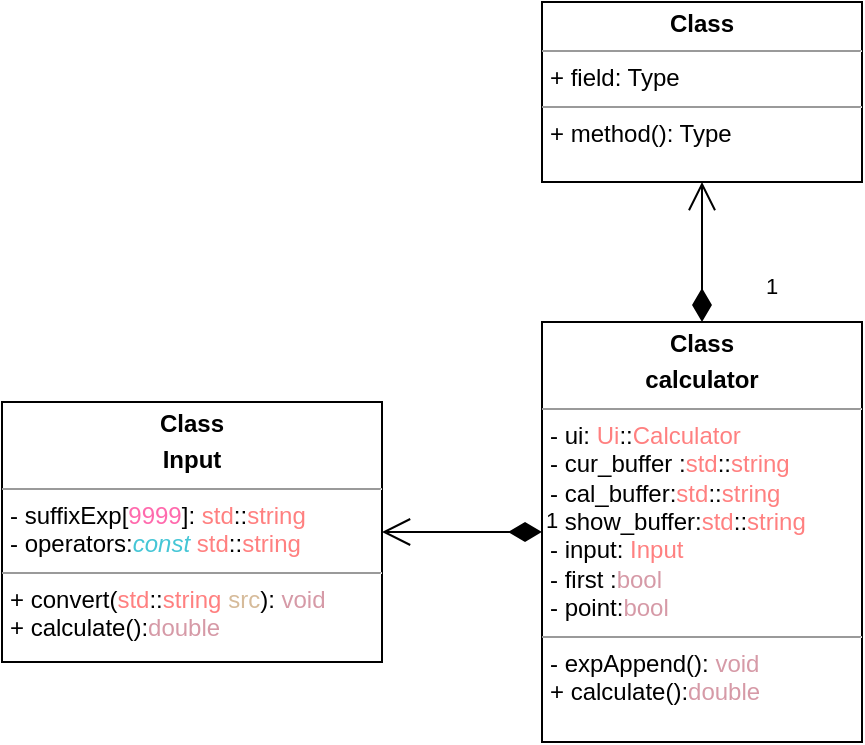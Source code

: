 <mxfile version="19.0.0" type="github">
  <diagram name="Page-1" id="c4acf3e9-155e-7222-9cf6-157b1a14988f">
    <mxGraphModel dx="687" dy="425" grid="1" gridSize="10" guides="1" tooltips="1" connect="1" arrows="1" fold="1" page="1" pageScale="1" pageWidth="850" pageHeight="1100" background="none" math="0" shadow="0">
      <root>
        <mxCell id="0" />
        <mxCell id="1" parent="0" />
        <mxCell id="6x6uG-pEpi2jYfn__AWn-2" value="&lt;p style=&quot;margin:0px;margin-top:4px;text-align:center;&quot;&gt;&lt;b&gt;Class&lt;/b&gt;&lt;/p&gt;&lt;p style=&quot;margin:0px;margin-top:4px;text-align:center;&quot;&gt;&lt;b&gt;calculator&lt;/b&gt;&lt;/p&gt;&lt;hr size=&quot;1&quot;&gt;&lt;p style=&quot;margin:0px;margin-left:4px;&quot;&gt;- ui:&amp;nbsp;&lt;span style=&quot;background-color: initial; color: rgb(255, 128, 128);&quot;&gt;Ui&lt;/span&gt;&lt;span style=&quot;background-color: initial;&quot;&gt;::&lt;/span&gt;&lt;span style=&quot;background-color: initial; color: rgb(255, 128, 128);&quot;&gt;Calculator&lt;/span&gt;&lt;/p&gt;&lt;p style=&quot;margin:0px;margin-left:4px;&quot;&gt;&lt;span style=&quot;background-color: initial;&quot;&gt;-&amp;nbsp;&lt;/span&gt;&lt;span style=&quot;background-color: initial;&quot;&gt;cur_buffer :&lt;/span&gt;&lt;span style=&quot;background-color: initial; color: rgb(255, 128, 128);&quot;&gt;std&lt;/span&gt;&lt;span style=&quot;background-color: initial;&quot;&gt;::&lt;/span&gt;&lt;span style=&quot;background-color: initial; color: rgb(255, 128, 128);&quot;&gt;string&lt;/span&gt;&lt;/p&gt;&lt;p style=&quot;margin:0px;margin-left:4px;&quot;&gt;&lt;span style=&quot;background-color: initial;&quot;&gt;-&amp;nbsp;&lt;/span&gt;&lt;span style=&quot;background-color: initial;&quot;&gt;cal_buffer&lt;/span&gt;&lt;span style=&quot;background-color: initial;&quot;&gt;:&lt;/span&gt;&lt;span style=&quot;background-color: initial; color: rgb(255, 128, 128);&quot;&gt;std&lt;/span&gt;&lt;span style=&quot;background-color: initial;&quot;&gt;::&lt;/span&gt;&lt;span style=&quot;background-color: initial; color: rgb(255, 128, 128);&quot;&gt;string&lt;/span&gt;&lt;/p&gt;&lt;p style=&quot;margin:0px;margin-left:4px;&quot;&gt;&lt;span style=&quot;background-color: initial;&quot;&gt;-&amp;nbsp;&lt;/span&gt;&lt;span style=&quot;background-color: initial;&quot;&gt;show_buffer&lt;/span&gt;&lt;span style=&quot;background-color: initial;&quot;&gt;:&lt;/span&gt;&lt;span style=&quot;background-color: initial; color: rgb(255, 128, 128);&quot;&gt;std&lt;/span&gt;&lt;span style=&quot;background-color: initial;&quot;&gt;::&lt;/span&gt;&lt;span style=&quot;background-color: initial; color: rgb(255, 128, 128);&quot;&gt;string&lt;/span&gt;&lt;/p&gt;&lt;p style=&quot;margin:0px;margin-left:4px;&quot;&gt;&lt;span style=&quot;background-color: initial;&quot;&gt;- input:&amp;nbsp;&lt;/span&gt;&lt;span style=&quot;color: rgb(255, 128, 128); background-color: initial;&quot;&gt;Input&lt;/span&gt;&lt;/p&gt;&lt;p style=&quot;margin:0px;margin-left:4px;&quot;&gt;- first :&lt;span style=&quot;color: rgb(214, 154, 167); background-color: initial;&quot;&gt;bool&lt;/span&gt;&lt;/p&gt;&lt;p style=&quot;margin:0px;margin-left:4px;&quot;&gt;&lt;span style=&quot;background-color: initial;&quot;&gt;- point:&lt;/span&gt;&lt;span style=&quot;color: rgb(214, 154, 167); background-color: initial;&quot;&gt;bool&lt;/span&gt;&lt;/p&gt;&lt;hr size=&quot;1&quot;&gt;&lt;p style=&quot;margin:0px;margin-left:4px;&quot;&gt;- expAppend():&amp;nbsp;&lt;span style=&quot;color: rgb(214, 154, 167); background-color: initial;&quot;&gt;void&lt;/span&gt;&lt;/p&gt;&lt;p style=&quot;margin:0px;margin-left:4px;&quot;&gt;+ calculate():&lt;span style=&quot;color: rgb(214, 154, 167); background-color: initial;&quot;&gt;double&lt;/span&gt;&lt;/p&gt;" style="verticalAlign=top;align=left;overflow=fill;fontSize=12;fontFamily=Helvetica;html=1;strokeColor=default;fillColor=default;" vertex="1" parent="1">
          <mxGeometry x="290" y="210" width="160" height="210" as="geometry" />
        </mxCell>
        <mxCell id="6x6uG-pEpi2jYfn__AWn-4" value="&lt;p style=&quot;margin:0px;margin-top:4px;text-align:center;&quot;&gt;&lt;b&gt;Class&lt;/b&gt;&lt;/p&gt;&lt;p style=&quot;margin:0px;margin-top:4px;text-align:center;&quot;&gt;&lt;b&gt;Input&lt;/b&gt;&lt;/p&gt;&lt;hr size=&quot;1&quot;&gt;&lt;p style=&quot;margin:0px;margin-left:4px;&quot;&gt;-&amp;nbsp;&lt;span style=&quot;background-color: initial;&quot;&gt;suffixExp[&lt;font color=&quot;#ff6aad&quot;&gt;9999&lt;/font&gt;&lt;/span&gt;&lt;span style=&quot;background-color: initial;&quot;&gt;]&lt;/span&gt;&lt;span style=&quot;background-color: initial;&quot;&gt;:&amp;nbsp;&lt;/span&gt;&lt;span style=&quot;background-color: initial; color: rgb(255, 128, 128);&quot;&gt;std&lt;/span&gt;&lt;span style=&quot;background-color: initial;&quot;&gt;::&lt;/span&gt;&lt;span style=&quot;background-color: initial; color: rgb(255, 128, 128);&quot;&gt;string&lt;/span&gt;&lt;/p&gt;&lt;p style=&quot;margin:0px;margin-left:4px;&quot;&gt;&lt;span style=&quot;background-color: initial;&quot;&gt;- operators:&lt;/span&gt;&lt;span style=&quot;background-color: initial; font-style: italic; color: rgb(69, 198, 214);&quot;&gt;const&lt;/span&gt;&lt;span style=&quot;background-color: initial; color: rgb(190, 192, 194);&quot;&gt; &lt;/span&gt;&lt;span style=&quot;background-color: initial; color: rgb(255, 128, 128);&quot;&gt;std&lt;/span&gt;&lt;span style=&quot;background-color: initial;&quot;&gt;::&lt;/span&gt;&lt;span style=&quot;background-color: initial; color: rgb(255, 128, 128);&quot;&gt;string&lt;/span&gt;&lt;/p&gt;&lt;hr size=&quot;1&quot;&gt;&lt;p style=&quot;margin:0px;margin-left:4px;&quot;&gt;+ convert(&lt;span style=&quot;background-color: initial; color: rgb(255, 128, 128);&quot;&gt;std&lt;/span&gt;&lt;span style=&quot;background-color: initial;&quot;&gt;::&lt;/span&gt;&lt;span style=&quot;background-color: initial; color: rgb(255, 128, 128);&quot;&gt;string&lt;/span&gt;&lt;span style=&quot;background-color: initial; color: rgb(190, 192, 194);&quot;&gt; &lt;/span&gt;&lt;span style=&quot;background-color: initial; color: rgb(214, 187, 154);&quot;&gt;src&lt;/span&gt;&lt;span style=&quot;background-color: initial;&quot;&gt;):&amp;nbsp;&lt;/span&gt;&lt;span style=&quot;color: rgb(214, 154, 167); background-color: initial;&quot;&gt;void&lt;/span&gt;&lt;/p&gt;&lt;p style=&quot;margin:0px;margin-left:4px;&quot;&gt;+ calculate():&lt;span style=&quot;color: rgb(214, 154, 167); background-color: initial;&quot;&gt;double&lt;/span&gt;&lt;/p&gt;&lt;p style=&quot;margin:0px;margin-left:4px;&quot;&gt;&lt;span style=&quot;color: rgb(214, 154, 167); background-color: initial;&quot;&gt;&lt;br&gt;&lt;/span&gt;&lt;/p&gt;" style="verticalAlign=top;align=left;overflow=fill;fontSize=12;fontFamily=Helvetica;html=1;fontColor=#000000;strokeColor=default;fillColor=default;" vertex="1" parent="1">
          <mxGeometry x="20" y="250" width="190" height="130" as="geometry" />
        </mxCell>
        <mxCell id="6x6uG-pEpi2jYfn__AWn-6" value="&lt;p style=&quot;margin:0px;margin-top:4px;text-align:center;&quot;&gt;&lt;b&gt;Class&lt;/b&gt;&lt;/p&gt;&lt;hr size=&quot;1&quot;/&gt;&lt;p style=&quot;margin:0px;margin-left:4px;&quot;&gt;+ field: Type&lt;/p&gt;&lt;hr size=&quot;1&quot;/&gt;&lt;p style=&quot;margin:0px;margin-left:4px;&quot;&gt;+ method(): Type&lt;/p&gt;" style="verticalAlign=top;align=left;overflow=fill;fontSize=12;fontFamily=Helvetica;html=1;fontColor=#000000;strokeColor=default;fillColor=default;" vertex="1" parent="1">
          <mxGeometry x="290.0" y="50" width="160" height="90" as="geometry" />
        </mxCell>
        <mxCell id="6x6uG-pEpi2jYfn__AWn-8" value="1" style="endArrow=open;html=1;endSize=12;startArrow=diamondThin;startSize=14;startFill=1;edgeStyle=orthogonalEdgeStyle;align=left;verticalAlign=bottom;rounded=0;fontColor=#000000;" edge="1" parent="1" source="6x6uG-pEpi2jYfn__AWn-2">
          <mxGeometry x="-1" y="3" relative="1" as="geometry">
            <mxPoint x="130" y="315" as="sourcePoint" />
            <mxPoint x="210" y="315" as="targetPoint" />
          </mxGeometry>
        </mxCell>
        <mxCell id="6x6uG-pEpi2jYfn__AWn-9" value="1" style="endArrow=open;html=1;endSize=12;startArrow=diamondThin;startSize=14;startFill=1;edgeStyle=orthogonalEdgeStyle;align=left;verticalAlign=bottom;rounded=0;fontColor=#000000;entryX=0.5;entryY=1;entryDx=0;entryDy=0;" edge="1" parent="1" source="6x6uG-pEpi2jYfn__AWn-2" target="6x6uG-pEpi2jYfn__AWn-6">
          <mxGeometry x="-0.75" y="-30" relative="1" as="geometry">
            <mxPoint x="370" y="50" as="sourcePoint" />
            <mxPoint x="370" y="180" as="targetPoint" />
            <mxPoint as="offset" />
          </mxGeometry>
        </mxCell>
      </root>
    </mxGraphModel>
  </diagram>
</mxfile>
